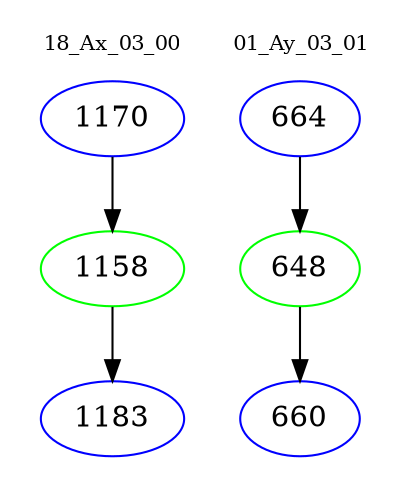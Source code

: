 digraph{
subgraph cluster_0 {
color = white
label = "18_Ax_03_00";
fontsize=10;
T0_1170 [label="1170", color="blue"]
T0_1170 -> T0_1158 [color="black"]
T0_1158 [label="1158", color="green"]
T0_1158 -> T0_1183 [color="black"]
T0_1183 [label="1183", color="blue"]
}
subgraph cluster_1 {
color = white
label = "01_Ay_03_01";
fontsize=10;
T1_664 [label="664", color="blue"]
T1_664 -> T1_648 [color="black"]
T1_648 [label="648", color="green"]
T1_648 -> T1_660 [color="black"]
T1_660 [label="660", color="blue"]
}
}
